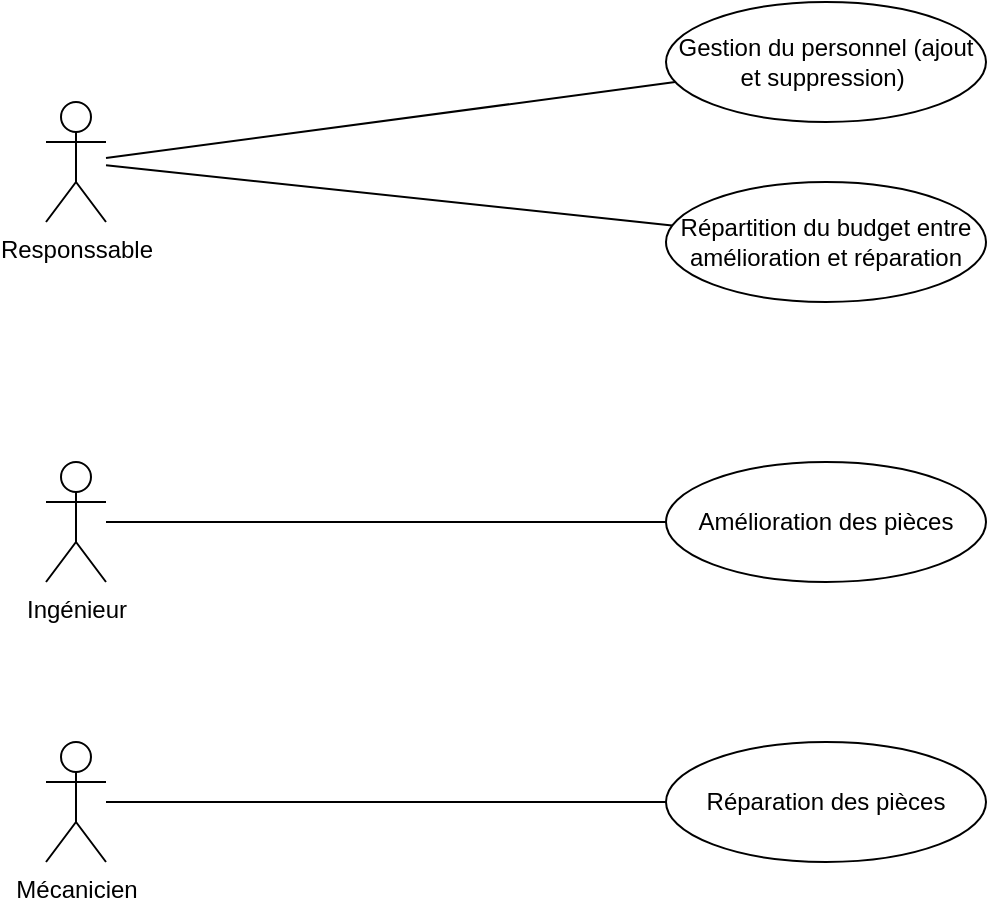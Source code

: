 <mxfile version="14.4.4" type="device"><diagram id="KScuMMODb8K_MQHAQm6B" name="Page-1"><mxGraphModel dx="1422" dy="800" grid="1" gridSize="10" guides="1" tooltips="1" connect="1" arrows="1" fold="1" page="1" pageScale="1" pageWidth="827" pageHeight="1169" math="0" shadow="0"><root><mxCell id="0"/><mxCell id="1" parent="0"/><mxCell id="prPBh0o-1ngYSDi1vePS-1" value="Responssable" style="shape=umlActor;verticalLabelPosition=bottom;verticalAlign=top;html=1;outlineConnect=0;" parent="1" vertex="1"><mxGeometry x="130" y="80" width="30" height="60" as="geometry"/></mxCell><mxCell id="prPBh0o-1ngYSDi1vePS-3" value="Ingénieur" style="shape=umlActor;verticalLabelPosition=bottom;verticalAlign=top;html=1;outlineConnect=0;" parent="1" vertex="1"><mxGeometry x="130" y="260" width="30" height="60" as="geometry"/></mxCell><mxCell id="prPBh0o-1ngYSDi1vePS-4" value="Mécanicien" style="shape=umlActor;verticalLabelPosition=bottom;verticalAlign=top;html=1;outlineConnect=0;" parent="1" vertex="1"><mxGeometry x="130" y="400" width="30" height="60" as="geometry"/></mxCell><mxCell id="prPBh0o-1ngYSDi1vePS-5" value="Gestion du personnel (ajout et suppression)&amp;nbsp;" style="ellipse;whiteSpace=wrap;html=1;" parent="1" vertex="1"><mxGeometry x="440" y="30" width="160" height="60" as="geometry"/></mxCell><mxCell id="8BYfwVMHQXsBqvquqGf0-1" value="Répartition du budget entre amélioration et réparation" style="ellipse;whiteSpace=wrap;html=1;" vertex="1" parent="1"><mxGeometry x="440" y="120" width="160" height="60" as="geometry"/></mxCell><mxCell id="8BYfwVMHQXsBqvquqGf0-2" value="" style="endArrow=none;html=1;" edge="1" parent="1" source="prPBh0o-1ngYSDi1vePS-1" target="prPBh0o-1ngYSDi1vePS-5"><mxGeometry width="50" height="50" relative="1" as="geometry"><mxPoint x="390" y="230" as="sourcePoint"/><mxPoint x="440" y="180" as="targetPoint"/></mxGeometry></mxCell><mxCell id="8BYfwVMHQXsBqvquqGf0-3" value="" style="endArrow=none;html=1;" edge="1" parent="1" source="prPBh0o-1ngYSDi1vePS-1" target="8BYfwVMHQXsBqvquqGf0-1"><mxGeometry width="50" height="50" relative="1" as="geometry"><mxPoint x="170" y="118" as="sourcePoint"/><mxPoint x="454.623" y="80.05" as="targetPoint"/></mxGeometry></mxCell><mxCell id="8BYfwVMHQXsBqvquqGf0-4" value="Amélioration des pièces" style="ellipse;whiteSpace=wrap;html=1;" vertex="1" parent="1"><mxGeometry x="440" y="260" width="160" height="60" as="geometry"/></mxCell><mxCell id="8BYfwVMHQXsBqvquqGf0-5" value="" style="endArrow=none;html=1;" edge="1" parent="1" source="prPBh0o-1ngYSDi1vePS-3" target="8BYfwVMHQXsBqvquqGf0-4"><mxGeometry width="50" height="50" relative="1" as="geometry"><mxPoint x="170" y="1.6" as="sourcePoint"/><mxPoint x="453.052" y="31.792" as="targetPoint"/></mxGeometry></mxCell><mxCell id="8BYfwVMHQXsBqvquqGf0-6" value="Réparation des pièces" style="ellipse;whiteSpace=wrap;html=1;" vertex="1" parent="1"><mxGeometry x="440" y="400" width="160" height="60" as="geometry"/></mxCell><mxCell id="8BYfwVMHQXsBqvquqGf0-7" value="" style="endArrow=none;html=1;" edge="1" parent="1" source="prPBh0o-1ngYSDi1vePS-4" target="8BYfwVMHQXsBqvquqGf0-6"><mxGeometry width="50" height="50" relative="1" as="geometry"><mxPoint x="170" y="120" as="sourcePoint"/><mxPoint x="450" y="120" as="targetPoint"/></mxGeometry></mxCell></root></mxGraphModel></diagram></mxfile>